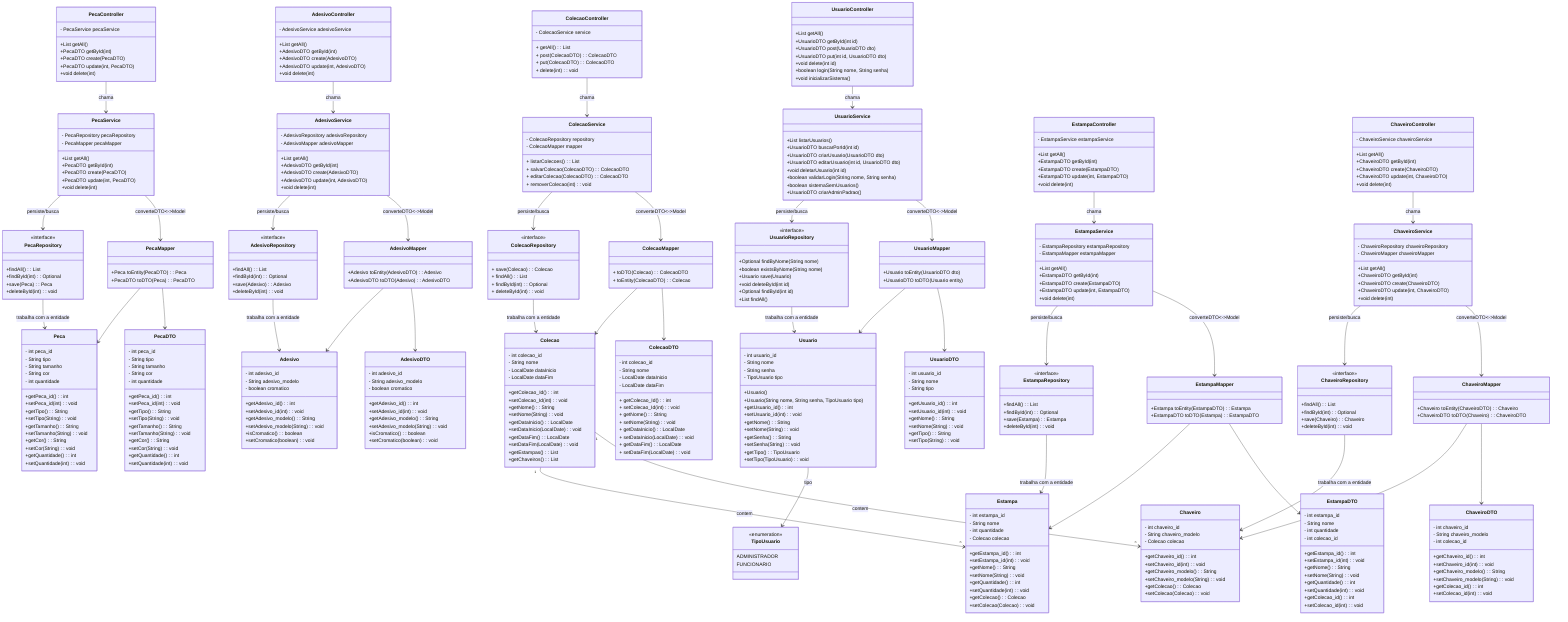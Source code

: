 classDiagram

%%Models
    class Colecao {
        - int colecao_id
        - String nome
        - LocalDate dataInicio
        - LocalDate dataFim
        +getColecao_Id(): int
        +setColecao_Id(int): void
        +getNome(): String
        +setNome(String): void
        +getDataInicio(): LocalDate
        +setDataInicio(LocalDate): void
        +getDataFim(): LocalDate
        +setDataFim(LocalDate): void
        +getEstampas(): List<Estampa>
        +getChaveiros(): List<Chaveiro>
    }

    class Estampa {
        - int estampa_id
        - String nome
        - int quantidade
        - Colecao colecao
        +getEstampa_id(): int
        +setEstampa_id(int): void
        +getNome(): String
        +setNome(String): void
        +getQuantidade(): int
        +setQuantidade(int): void
        +getColecao(): Colecao
        +setColecao(Colecao): void
    }

    class Peca {
        - int peca_id
        - String tipo
        - String tamanho
        - String cor
        - int quantidade
        +getPeca_id(): int
        +setPeca_id(int): void
        +getTipo(): String
        +setTipo(String): void
        +getTamanho(): String
        +setTamanho(String): void
        +getCor(): String
        +setCor(String): void
        +getQuantidade(): int
        +setQuantidade(int): void
    }


    class Chaveiro {
        - int chaveiro_id
        - String chaveiro_modelo
        - Colecao colecao
        +getChaveiro_id(): int
        +setChaveiro_id(int): void
        +getChaveiro_modelo(): String
        +setChaveiro_modelo(String): void
        +getColecao(): Colecao
        +setColecao(Colecao): void
    }

    class Adesivo {
        - int adesivo_id
        - String adesivo_modelo
        - boolean cromatico
        +getAdesivo_id(): int
        +setAdesivo_id(int): void
        +getAdesivo_modelo(): String
        +setAdesivo_modelo(String): void
        +isCromatico(): boolean
        +setCromatico(boolean): void
    }

    class Usuario {
        - int usuario_id
        - String nome
        - String senha
        - TipoUsuario tipo
        +Usuario()
        +Usuario(String nome, String senha, TipoUsuario tipo)
        +getUsuario_id(): int
        +setUsuario_id(int): void
        +getNome(): String
        +setNome(String): void
        +getSenha(): String
        +setSenha(String): void
        +getTipo(): TipoUsuario
        +setTipo(TipoUsuario): void
    }

    class TipoUsuario {
        <<enumeration>>
        ADMINISTRADOR
        FUNCIONARIO
    }

    Colecao "1" --> "n" Estampa : contem
    Colecao "1" --> "n" Chaveiro : contem
    Usuario --> TipoUsuario : tipo

%%Repositorys

    class ColecaoRepository {
        <<interface>>
        + save(Colecao): Colecao
        + findAll(): List<Colecao>
        + findById(int): Optional<Colecao>
        + deleteById(int): void
    }

    class EstampaRepository {
        <<interface>>
        +findAll(): List<Estampa>
        +findById(int): Optional<Estampa>
        +save(Estampa): Estampa
        +deleteById(int): void
    }

    class PecaRepository {
        <<interface>>
        +findAll(): List<Peca>
        +findById(int): Optional<Peca>
        +save(Peca): Peca
        +deleteById(int): void
    }

    class ChaveiroRepository {
        <<interface>>
        +findAll(): List<Chaveiro>
        +findById(int): Optional<Chaveiro>
        +save(Chaveiro): Chaveiro
        +deleteById(int): void
    }

    class AdesivoRepository {
        <<interface>>
        +findAll(): List<Adesivo>
        +findById(int): Optional<Adesivo>
        +save(Adesivo): Adesivo
        +deleteById(int): void
    }

    class UsuarioRepository {
        <<interface>>
        +Optional<Usuario> findByNome(String nome)
        +boolean existsByNome(String nome)
        +Usuario save(Usuario)
        +void deleteById(int id)
        +Optional<Usuario> findById(int id)
        +List<Usuario> findAll()
    }

%%Services

    class ColecaoService {
        - ColecaoRepository repository
        - ColecaoMapper mapper
        + listarColecoes(): List<ColecaoDTO>
        + salvarColecao(ColecaoDTO): ColecaoDTO
        + editarColecao(ColecaoDTO): ColecaoDTO
        + removerColecao(int): void
    }

    class EstampaService {
        - EstampaRepository estampaRepository
        - EstampaMapper estampaMapper
        +List<EstampaDTO> getAll()
        +EstampaDTO getById(int)
        +EstampaDTO create(EstampaDTO)
        +EstampaDTO update(int, EstampaDTO)
        +void delete(int)
    }

    class PecaService {
        - PecaRepository pecaRepository
        - PecaMapper pecaMapper
        +List<PecaDTO> getAll()
        +PecaDTO getById(int)
        +PecaDTO create(PecaDTO)
        +PecaDTO update(int, PecaDTO)
        +void delete(int)
    }

    class ChaveiroService {
        - ChaveiroRepository chaveiroRepository
        - ChaveiroMapper chaveiroMapper
        +List<ChaveiroDTO> getAll()
        +ChaveiroDTO getById(int)
        +ChaveiroDTO create(ChaveiroDTO)
        +ChaveiroDTO update(int, ChaveiroDTO)
        +void delete(int)
    }

    class AdesivoService {
        - AdesivoRepository adesivoRepository
        - AdesivoMapper adesivoMapper
        +List<AdesivoDTO> getAll()
        +AdesivoDTO getById(int)
        +AdesivoDTO create(AdesivoDTO)
        +AdesivoDTO update(int, AdesivoDTO)
        +void delete(int)
    }

    class UsuarioService {
        +List<UsuarioDTO> listarUsuarios()
        +UsuarioDTO buscarPorId(int id)
        +UsuarioDTO criarUsuario(UsuarioDTO dto)
        +UsuarioDTO editarUsuario(int id, UsuarioDTO dto)
        +void deletarUsuario(int id)
        +boolean validarLogin(String nome, String senha)
        +boolean sistemaSemUsuarios()
        +UsuarioDTO criarAdminPadrao()
    }

%%Mappers

    class ColecaoMapper {
        + toDTO(Colecao): ColecaoDTO
        + toEntity(ColecaoDTO): Colecao
    }

    class EstampaMapper{
        +Estampa toEntity(EstampaDTO): Estampa
        +EstampaDTO toDTO(Estampa): EstampaDTO
    }

    class PecaMapper {
        +Peca toEntity(PecaDTO): Peca
        +PecaDTO toDTO(Peca): PecaDTO
    }


    class ChaveiroMapper {
        +Chaveiro toEntity(ChaveiroDTO): Chaveiro
        +ChaveiroDTO toDTO(Chaveiro): ChaveiroDTO
    }

    class AdesivoMapper {
        +Adesivo toEntity(AdesivoDTO): Adesivo
        +AdesivoDTO toDTO(Adesivo): AdesivoDTO
    }

    class UsuarioMapper {
        +Usuario toEntity(UsuarioDTO dto)
        +UsuarioDTO toDTO(Usuario entity)
    }

%%DTOs

    class ColecaoDTO {
        - int colecao_id
        - String nome
        - LocalDate dataInicio
        - LocalDate dataFim
        + getColecao_Id(): int
        + setColecao_Id(int): void
        + getNome(): String
        + setNome(String): void
        + getDataInicio(): LocalDate
        + setDataInicio(LocalDate): void
        + getDataFim(): LocalDate
        + setDataFim(LocalDate): void
    }

    class EstampaDTO {
        - int estampa_id
        - String nome
        - int quantidade
        - int colecao_id
        +getEstampa_id(): int
        +setEstampa_id(int): void
        +getNome(): String
        +setNome(String): void
        +getQuantidade(): int
        +setQuantidade(int): void
        +getColecao_id(): int
        +setColecao_id(int): void
    }

    class PecaDTO {
        - int peca_id
        - String tipo
        - String tamanho
        - String cor
        - int quantidade
        +getPeca_id(): int
        +setPeca_id(int): void
        +getTipo(): String
        +setTipo(String): void
        +getTamanho(): String
        +setTamanho(String): void
        +getCor(): String
        +setCor(String): void
        +getQuantidade(): int
        +setQuantidade(int): void
    }

    class ChaveiroDTO {
        - int chaveiro_id
        - String chaveiro_modelo
        - int colecao_id
        +getChaveiro_id(): int
        +setChaveiro_id(int): void
        +getChaveiro_modelo(): String
        +setChaveiro_modelo(String): void
        +getColecao_id(): int
        +setColecao_id(int): void
    }

    class AdesivoDTO {
        - int adesivo_id
        - String adesivo_modelo
        - boolean cromatico
        +getAdesivo_id(): int
        +setAdesivo_id(int): void
        +getAdesivo_modelo(): String
        +setAdesivo_modelo(String): void
        +isCromatico(): boolean
        +setCromatico(boolean): void
    }

    class UsuarioDTO {
        - int usuario_id
        - String nome
        - String tipo
        +getUsuario_id(): int
        +setUsuario_id(int): void
        +getNome(): String
        +setNome(String): void
        +getTipo(): String
        +setTipo(String): void
    }


%%Controllers

    class ColecaoController {
        - ColecaoService service
        + getAll(): List<ColecaoDTO>
        + post(ColecaoDTO): ColecaoDTO
        + put(ColecaoDTO): ColecaoDTO
        + delete(int): void
    }

    class EstampaController {
        - EstampaService estampaService
        +List<EstampaDTO> getAll()
        +EstampaDTO getById(int)
        +EstampaDTO create(EstampaDTO)
        +EstampaDTO update(int, EstampaDTO)
        +void delete(int)
    }

    class PecaController {
        - PecaService pecaService
        +List<PecaDTO> getAll()
        +PecaDTO getById(int)
        +PecaDTO create(PecaDTO)
        +PecaDTO update(int, PecaDTO)
        +void delete(int)
    }

    class ChaveiroController {
        - ChaveiroService chaveiroService
        +List<ChaveiroDTO> getAll()
        +ChaveiroDTO getById(int)
        +ChaveiroDTO create(ChaveiroDTO)
        +ChaveiroDTO update(int, ChaveiroDTO)
        +void delete(int)
    }

    class AdesivoController {
        - AdesivoService adesivoService
        +List<AdesivoDTO> getAll()
        +AdesivoDTO getById(int)
        +AdesivoDTO create(AdesivoDTO)
        +AdesivoDTO update(int, AdesivoDTO)
        +void delete(int)
    }

    class UsuarioController {
        +List<UsuarioDTO> getAll()
        +UsuarioDTO getById(int id)
        +UsuarioDTO post(UsuarioDTO dto)
        +UsuarioDTO put(int id, UsuarioDTO dto)
        +void delete(int id)
        +boolean login(String nome, String senha)
        +void inicializarSistema()
    }

%%Relacoes

    AdesivoController -->AdesivoService : chama
    AdesivoService -->AdesivoRepository : persiste/busca
    AdesivoService -->AdesivoMapper : converteDTO<->Model
    AdesivoRepository -->Adesivo: trabalha com a entidade
    AdesivoMapper --> Adesivo
    AdesivoMapper --> AdesivoDTO

    ColecaoController -->ColecaoService : chama
    ColecaoService -->ColecaoRepository : persiste/busca
    ColecaoService -->ColecaoMapper : converteDTO<->Model
    ColecaoRepository -->Colecao: trabalha com a entidade
    ColecaoMapper --> Colecao
    ColecaoMapper --> ColecaoDTO

    EstampaController -->EstampaService : chama
    EstampaService -->EstampaRepository : persiste/busca
    EstampaService -->EstampaMapper : converteDTO<->Model
    EstampaRepository -->Estampa: trabalha com a entidade
    EstampaMapper --> Estampa
    EstampaMapper --> EstampaDTO

    PecaController -->PecaService : chama
    PecaService -->PecaRepository : persiste/busca
    PecaService -->PecaMapper : converteDTO<->Model
    PecaRepository -->Peca: trabalha com a entidade
    PecaMapper -->Peca
    PecaMapper --> PecaDTO

    ChaveiroController -->ChaveiroService : chama
    ChaveiroService -->ChaveiroRepository : persiste/busca
    ChaveiroService -->ChaveiroMapper : converteDTO<->Model
    ChaveiroRepository -->Chaveiro: trabalha com a entidade
    ChaveiroMapper --> Chaveiro
    ChaveiroMapper --> ChaveiroDTO

    UsuarioController -->UsuarioService : chama
    UsuarioService -->UsuarioRepository : persiste/busca
    UsuarioService -->UsuarioMapper : converteDTO<->Model
    UsuarioRepository -->Usuario: trabalha com a entidade
    UsuarioMapper --> Usuario
    UsuarioMapper --> UsuarioDTO